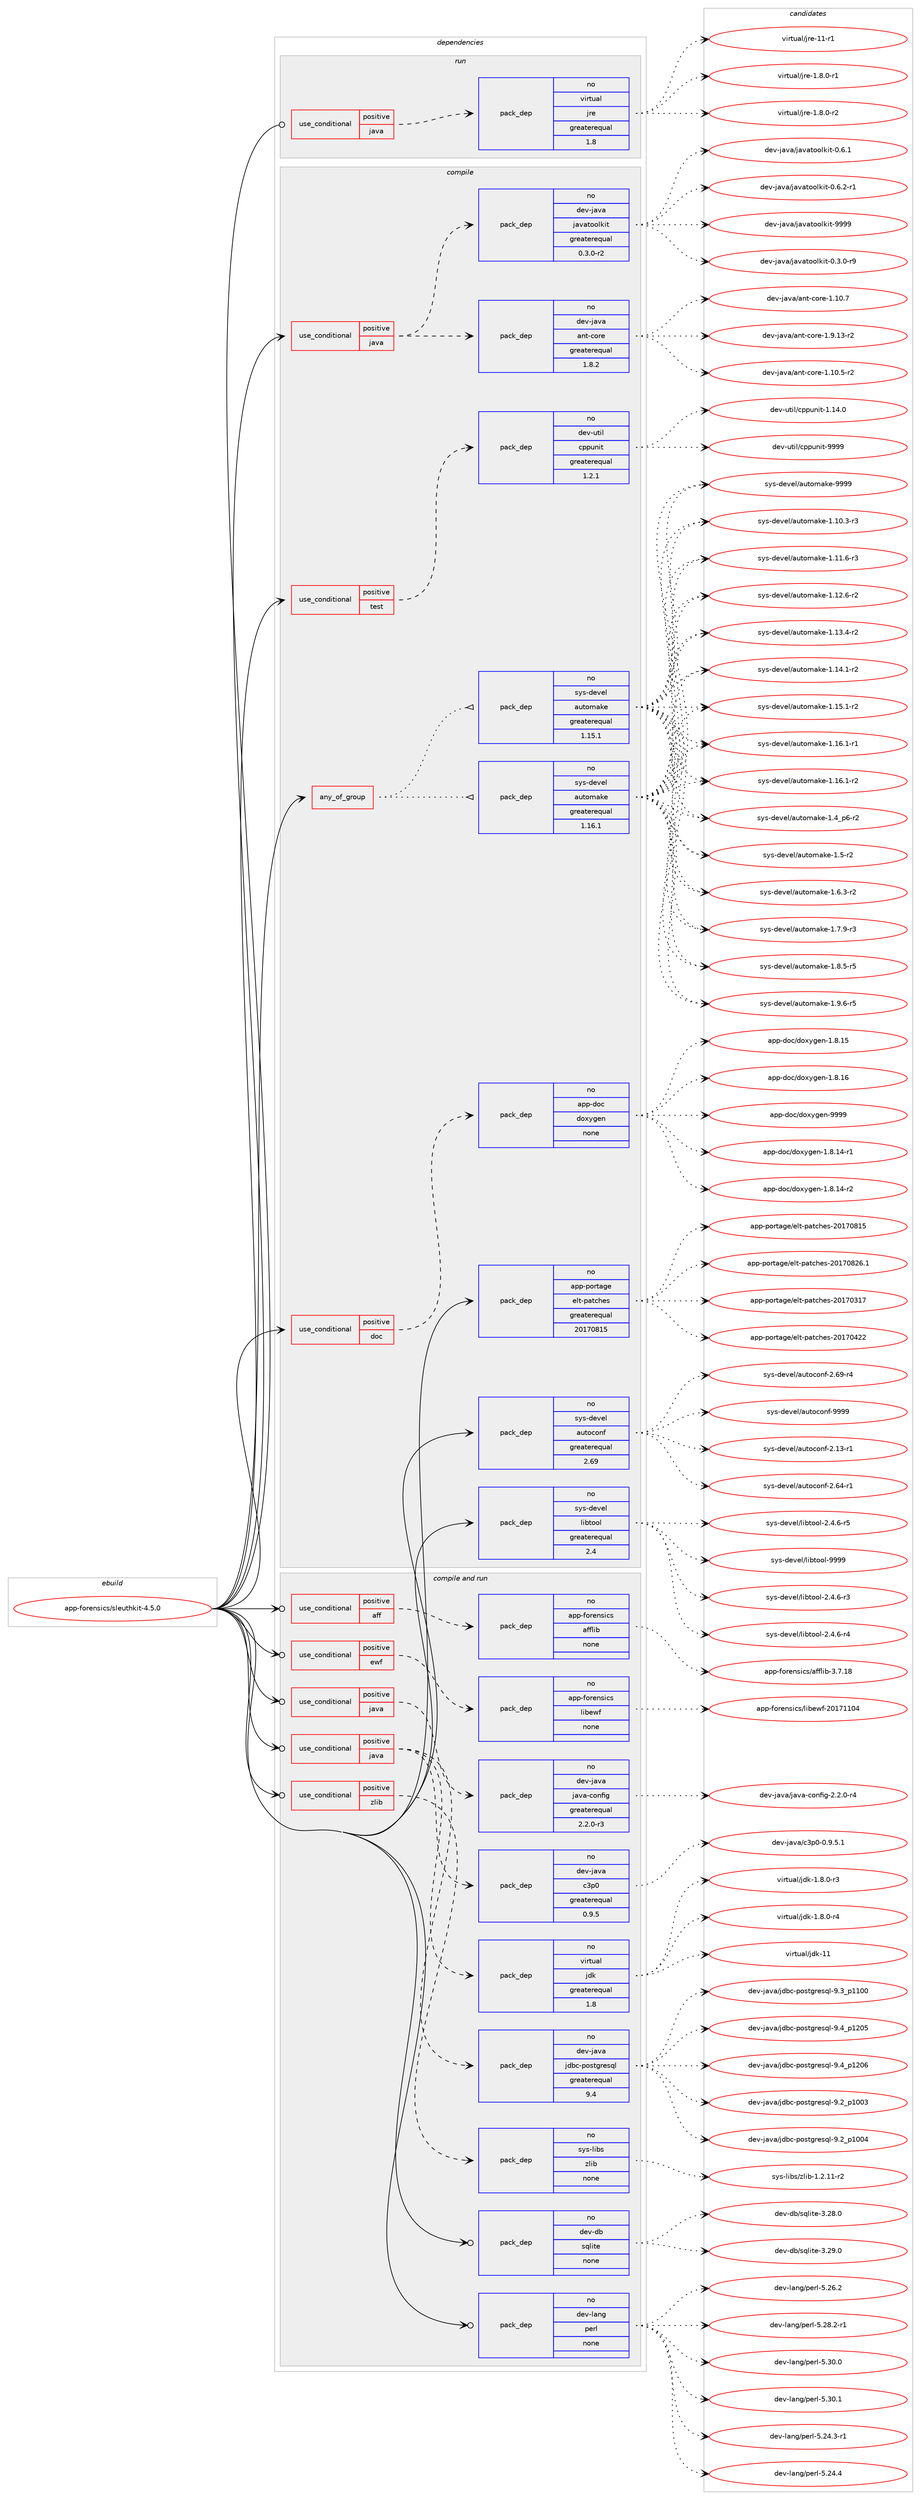 digraph prolog {

# *************
# Graph options
# *************

newrank=true;
concentrate=true;
compound=true;
graph [rankdir=LR,fontname=Helvetica,fontsize=10,ranksep=1.5];#, ranksep=2.5, nodesep=0.2];
edge  [arrowhead=vee];
node  [fontname=Helvetica,fontsize=10];

# **********
# The ebuild
# **********

subgraph cluster_leftcol {
color=gray;
rank=same;
label=<<i>ebuild</i>>;
id [label="app-forensics/sleuthkit-4.5.0", color=red, width=4, href="../app-forensics/sleuthkit-4.5.0.svg"];
}

# ****************
# The dependencies
# ****************

subgraph cluster_midcol {
color=gray;
label=<<i>dependencies</i>>;
subgraph cluster_compile {
fillcolor="#eeeeee";
style=filled;
label=<<i>compile</i>>;
subgraph any8576 {
dependency493884 [label=<<TABLE BORDER="0" CELLBORDER="1" CELLSPACING="0" CELLPADDING="4"><TR><TD CELLPADDING="10">any_of_group</TD></TR></TABLE>>, shape=none, color=red];subgraph pack366889 {
dependency493885 [label=<<TABLE BORDER="0" CELLBORDER="1" CELLSPACING="0" CELLPADDING="4" WIDTH="220"><TR><TD ROWSPAN="6" CELLPADDING="30">pack_dep</TD></TR><TR><TD WIDTH="110">no</TD></TR><TR><TD>sys-devel</TD></TR><TR><TD>automake</TD></TR><TR><TD>greaterequal</TD></TR><TR><TD>1.16.1</TD></TR></TABLE>>, shape=none, color=blue];
}
dependency493884:e -> dependency493885:w [weight=20,style="dotted",arrowhead="oinv"];
subgraph pack366890 {
dependency493886 [label=<<TABLE BORDER="0" CELLBORDER="1" CELLSPACING="0" CELLPADDING="4" WIDTH="220"><TR><TD ROWSPAN="6" CELLPADDING="30">pack_dep</TD></TR><TR><TD WIDTH="110">no</TD></TR><TR><TD>sys-devel</TD></TR><TR><TD>automake</TD></TR><TR><TD>greaterequal</TD></TR><TR><TD>1.15.1</TD></TR></TABLE>>, shape=none, color=blue];
}
dependency493884:e -> dependency493886:w [weight=20,style="dotted",arrowhead="oinv"];
}
id:e -> dependency493884:w [weight=20,style="solid",arrowhead="vee"];
subgraph cond118107 {
dependency493887 [label=<<TABLE BORDER="0" CELLBORDER="1" CELLSPACING="0" CELLPADDING="4"><TR><TD ROWSPAN="3" CELLPADDING="10">use_conditional</TD></TR><TR><TD>positive</TD></TR><TR><TD>doc</TD></TR></TABLE>>, shape=none, color=red];
subgraph pack366891 {
dependency493888 [label=<<TABLE BORDER="0" CELLBORDER="1" CELLSPACING="0" CELLPADDING="4" WIDTH="220"><TR><TD ROWSPAN="6" CELLPADDING="30">pack_dep</TD></TR><TR><TD WIDTH="110">no</TD></TR><TR><TD>app-doc</TD></TR><TR><TD>doxygen</TD></TR><TR><TD>none</TD></TR><TR><TD></TD></TR></TABLE>>, shape=none, color=blue];
}
dependency493887:e -> dependency493888:w [weight=20,style="dashed",arrowhead="vee"];
}
id:e -> dependency493887:w [weight=20,style="solid",arrowhead="vee"];
subgraph cond118108 {
dependency493889 [label=<<TABLE BORDER="0" CELLBORDER="1" CELLSPACING="0" CELLPADDING="4"><TR><TD ROWSPAN="3" CELLPADDING="10">use_conditional</TD></TR><TR><TD>positive</TD></TR><TR><TD>java</TD></TR></TABLE>>, shape=none, color=red];
subgraph pack366892 {
dependency493890 [label=<<TABLE BORDER="0" CELLBORDER="1" CELLSPACING="0" CELLPADDING="4" WIDTH="220"><TR><TD ROWSPAN="6" CELLPADDING="30">pack_dep</TD></TR><TR><TD WIDTH="110">no</TD></TR><TR><TD>dev-java</TD></TR><TR><TD>ant-core</TD></TR><TR><TD>greaterequal</TD></TR><TR><TD>1.8.2</TD></TR></TABLE>>, shape=none, color=blue];
}
dependency493889:e -> dependency493890:w [weight=20,style="dashed",arrowhead="vee"];
subgraph pack366893 {
dependency493891 [label=<<TABLE BORDER="0" CELLBORDER="1" CELLSPACING="0" CELLPADDING="4" WIDTH="220"><TR><TD ROWSPAN="6" CELLPADDING="30">pack_dep</TD></TR><TR><TD WIDTH="110">no</TD></TR><TR><TD>dev-java</TD></TR><TR><TD>javatoolkit</TD></TR><TR><TD>greaterequal</TD></TR><TR><TD>0.3.0-r2</TD></TR></TABLE>>, shape=none, color=blue];
}
dependency493889:e -> dependency493891:w [weight=20,style="dashed",arrowhead="vee"];
}
id:e -> dependency493889:w [weight=20,style="solid",arrowhead="vee"];
subgraph cond118109 {
dependency493892 [label=<<TABLE BORDER="0" CELLBORDER="1" CELLSPACING="0" CELLPADDING="4"><TR><TD ROWSPAN="3" CELLPADDING="10">use_conditional</TD></TR><TR><TD>positive</TD></TR><TR><TD>test</TD></TR></TABLE>>, shape=none, color=red];
subgraph pack366894 {
dependency493893 [label=<<TABLE BORDER="0" CELLBORDER="1" CELLSPACING="0" CELLPADDING="4" WIDTH="220"><TR><TD ROWSPAN="6" CELLPADDING="30">pack_dep</TD></TR><TR><TD WIDTH="110">no</TD></TR><TR><TD>dev-util</TD></TR><TR><TD>cppunit</TD></TR><TR><TD>greaterequal</TD></TR><TR><TD>1.2.1</TD></TR></TABLE>>, shape=none, color=blue];
}
dependency493892:e -> dependency493893:w [weight=20,style="dashed",arrowhead="vee"];
}
id:e -> dependency493892:w [weight=20,style="solid",arrowhead="vee"];
subgraph pack366895 {
dependency493894 [label=<<TABLE BORDER="0" CELLBORDER="1" CELLSPACING="0" CELLPADDING="4" WIDTH="220"><TR><TD ROWSPAN="6" CELLPADDING="30">pack_dep</TD></TR><TR><TD WIDTH="110">no</TD></TR><TR><TD>app-portage</TD></TR><TR><TD>elt-patches</TD></TR><TR><TD>greaterequal</TD></TR><TR><TD>20170815</TD></TR></TABLE>>, shape=none, color=blue];
}
id:e -> dependency493894:w [weight=20,style="solid",arrowhead="vee"];
subgraph pack366896 {
dependency493895 [label=<<TABLE BORDER="0" CELLBORDER="1" CELLSPACING="0" CELLPADDING="4" WIDTH="220"><TR><TD ROWSPAN="6" CELLPADDING="30">pack_dep</TD></TR><TR><TD WIDTH="110">no</TD></TR><TR><TD>sys-devel</TD></TR><TR><TD>autoconf</TD></TR><TR><TD>greaterequal</TD></TR><TR><TD>2.69</TD></TR></TABLE>>, shape=none, color=blue];
}
id:e -> dependency493895:w [weight=20,style="solid",arrowhead="vee"];
subgraph pack366897 {
dependency493896 [label=<<TABLE BORDER="0" CELLBORDER="1" CELLSPACING="0" CELLPADDING="4" WIDTH="220"><TR><TD ROWSPAN="6" CELLPADDING="30">pack_dep</TD></TR><TR><TD WIDTH="110">no</TD></TR><TR><TD>sys-devel</TD></TR><TR><TD>libtool</TD></TR><TR><TD>greaterequal</TD></TR><TR><TD>2.4</TD></TR></TABLE>>, shape=none, color=blue];
}
id:e -> dependency493896:w [weight=20,style="solid",arrowhead="vee"];
}
subgraph cluster_compileandrun {
fillcolor="#eeeeee";
style=filled;
label=<<i>compile and run</i>>;
subgraph cond118110 {
dependency493897 [label=<<TABLE BORDER="0" CELLBORDER="1" CELLSPACING="0" CELLPADDING="4"><TR><TD ROWSPAN="3" CELLPADDING="10">use_conditional</TD></TR><TR><TD>positive</TD></TR><TR><TD>aff</TD></TR></TABLE>>, shape=none, color=red];
subgraph pack366898 {
dependency493898 [label=<<TABLE BORDER="0" CELLBORDER="1" CELLSPACING="0" CELLPADDING="4" WIDTH="220"><TR><TD ROWSPAN="6" CELLPADDING="30">pack_dep</TD></TR><TR><TD WIDTH="110">no</TD></TR><TR><TD>app-forensics</TD></TR><TR><TD>afflib</TD></TR><TR><TD>none</TD></TR><TR><TD></TD></TR></TABLE>>, shape=none, color=blue];
}
dependency493897:e -> dependency493898:w [weight=20,style="dashed",arrowhead="vee"];
}
id:e -> dependency493897:w [weight=20,style="solid",arrowhead="odotvee"];
subgraph cond118111 {
dependency493899 [label=<<TABLE BORDER="0" CELLBORDER="1" CELLSPACING="0" CELLPADDING="4"><TR><TD ROWSPAN="3" CELLPADDING="10">use_conditional</TD></TR><TR><TD>positive</TD></TR><TR><TD>ewf</TD></TR></TABLE>>, shape=none, color=red];
subgraph pack366899 {
dependency493900 [label=<<TABLE BORDER="0" CELLBORDER="1" CELLSPACING="0" CELLPADDING="4" WIDTH="220"><TR><TD ROWSPAN="6" CELLPADDING="30">pack_dep</TD></TR><TR><TD WIDTH="110">no</TD></TR><TR><TD>app-forensics</TD></TR><TR><TD>libewf</TD></TR><TR><TD>none</TD></TR><TR><TD></TD></TR></TABLE>>, shape=none, color=blue];
}
dependency493899:e -> dependency493900:w [weight=20,style="dashed",arrowhead="vee"];
}
id:e -> dependency493899:w [weight=20,style="solid",arrowhead="odotvee"];
subgraph cond118112 {
dependency493901 [label=<<TABLE BORDER="0" CELLBORDER="1" CELLSPACING="0" CELLPADDING="4"><TR><TD ROWSPAN="3" CELLPADDING="10">use_conditional</TD></TR><TR><TD>positive</TD></TR><TR><TD>java</TD></TR></TABLE>>, shape=none, color=red];
subgraph pack366900 {
dependency493902 [label=<<TABLE BORDER="0" CELLBORDER="1" CELLSPACING="0" CELLPADDING="4" WIDTH="220"><TR><TD ROWSPAN="6" CELLPADDING="30">pack_dep</TD></TR><TR><TD WIDTH="110">no</TD></TR><TR><TD>dev-java</TD></TR><TR><TD>java-config</TD></TR><TR><TD>greaterequal</TD></TR><TR><TD>2.2.0-r3</TD></TR></TABLE>>, shape=none, color=blue];
}
dependency493901:e -> dependency493902:w [weight=20,style="dashed",arrowhead="vee"];
}
id:e -> dependency493901:w [weight=20,style="solid",arrowhead="odotvee"];
subgraph cond118113 {
dependency493903 [label=<<TABLE BORDER="0" CELLBORDER="1" CELLSPACING="0" CELLPADDING="4"><TR><TD ROWSPAN="3" CELLPADDING="10">use_conditional</TD></TR><TR><TD>positive</TD></TR><TR><TD>java</TD></TR></TABLE>>, shape=none, color=red];
subgraph pack366901 {
dependency493904 [label=<<TABLE BORDER="0" CELLBORDER="1" CELLSPACING="0" CELLPADDING="4" WIDTH="220"><TR><TD ROWSPAN="6" CELLPADDING="30">pack_dep</TD></TR><TR><TD WIDTH="110">no</TD></TR><TR><TD>virtual</TD></TR><TR><TD>jdk</TD></TR><TR><TD>greaterequal</TD></TR><TR><TD>1.8</TD></TR></TABLE>>, shape=none, color=blue];
}
dependency493903:e -> dependency493904:w [weight=20,style="dashed",arrowhead="vee"];
subgraph pack366902 {
dependency493905 [label=<<TABLE BORDER="0" CELLBORDER="1" CELLSPACING="0" CELLPADDING="4" WIDTH="220"><TR><TD ROWSPAN="6" CELLPADDING="30">pack_dep</TD></TR><TR><TD WIDTH="110">no</TD></TR><TR><TD>dev-java</TD></TR><TR><TD>c3p0</TD></TR><TR><TD>greaterequal</TD></TR><TR><TD>0.9.5</TD></TR></TABLE>>, shape=none, color=blue];
}
dependency493903:e -> dependency493905:w [weight=20,style="dashed",arrowhead="vee"];
subgraph pack366903 {
dependency493906 [label=<<TABLE BORDER="0" CELLBORDER="1" CELLSPACING="0" CELLPADDING="4" WIDTH="220"><TR><TD ROWSPAN="6" CELLPADDING="30">pack_dep</TD></TR><TR><TD WIDTH="110">no</TD></TR><TR><TD>dev-java</TD></TR><TR><TD>jdbc-postgresql</TD></TR><TR><TD>greaterequal</TD></TR><TR><TD>9.4</TD></TR></TABLE>>, shape=none, color=blue];
}
dependency493903:e -> dependency493906:w [weight=20,style="dashed",arrowhead="vee"];
}
id:e -> dependency493903:w [weight=20,style="solid",arrowhead="odotvee"];
subgraph cond118114 {
dependency493907 [label=<<TABLE BORDER="0" CELLBORDER="1" CELLSPACING="0" CELLPADDING="4"><TR><TD ROWSPAN="3" CELLPADDING="10">use_conditional</TD></TR><TR><TD>positive</TD></TR><TR><TD>zlib</TD></TR></TABLE>>, shape=none, color=red];
subgraph pack366904 {
dependency493908 [label=<<TABLE BORDER="0" CELLBORDER="1" CELLSPACING="0" CELLPADDING="4" WIDTH="220"><TR><TD ROWSPAN="6" CELLPADDING="30">pack_dep</TD></TR><TR><TD WIDTH="110">no</TD></TR><TR><TD>sys-libs</TD></TR><TR><TD>zlib</TD></TR><TR><TD>none</TD></TR><TR><TD></TD></TR></TABLE>>, shape=none, color=blue];
}
dependency493907:e -> dependency493908:w [weight=20,style="dashed",arrowhead="vee"];
}
id:e -> dependency493907:w [weight=20,style="solid",arrowhead="odotvee"];
subgraph pack366905 {
dependency493909 [label=<<TABLE BORDER="0" CELLBORDER="1" CELLSPACING="0" CELLPADDING="4" WIDTH="220"><TR><TD ROWSPAN="6" CELLPADDING="30">pack_dep</TD></TR><TR><TD WIDTH="110">no</TD></TR><TR><TD>dev-db</TD></TR><TR><TD>sqlite</TD></TR><TR><TD>none</TD></TR><TR><TD></TD></TR></TABLE>>, shape=none, color=blue];
}
id:e -> dependency493909:w [weight=20,style="solid",arrowhead="odotvee"];
subgraph pack366906 {
dependency493910 [label=<<TABLE BORDER="0" CELLBORDER="1" CELLSPACING="0" CELLPADDING="4" WIDTH="220"><TR><TD ROWSPAN="6" CELLPADDING="30">pack_dep</TD></TR><TR><TD WIDTH="110">no</TD></TR><TR><TD>dev-lang</TD></TR><TR><TD>perl</TD></TR><TR><TD>none</TD></TR><TR><TD></TD></TR></TABLE>>, shape=none, color=blue];
}
id:e -> dependency493910:w [weight=20,style="solid",arrowhead="odotvee"];
}
subgraph cluster_run {
fillcolor="#eeeeee";
style=filled;
label=<<i>run</i>>;
subgraph cond118115 {
dependency493911 [label=<<TABLE BORDER="0" CELLBORDER="1" CELLSPACING="0" CELLPADDING="4"><TR><TD ROWSPAN="3" CELLPADDING="10">use_conditional</TD></TR><TR><TD>positive</TD></TR><TR><TD>java</TD></TR></TABLE>>, shape=none, color=red];
subgraph pack366907 {
dependency493912 [label=<<TABLE BORDER="0" CELLBORDER="1" CELLSPACING="0" CELLPADDING="4" WIDTH="220"><TR><TD ROWSPAN="6" CELLPADDING="30">pack_dep</TD></TR><TR><TD WIDTH="110">no</TD></TR><TR><TD>virtual</TD></TR><TR><TD>jre</TD></TR><TR><TD>greaterequal</TD></TR><TR><TD>1.8</TD></TR></TABLE>>, shape=none, color=blue];
}
dependency493911:e -> dependency493912:w [weight=20,style="dashed",arrowhead="vee"];
}
id:e -> dependency493911:w [weight=20,style="solid",arrowhead="odot"];
}
}

# **************
# The candidates
# **************

subgraph cluster_choices {
rank=same;
color=gray;
label=<<i>candidates</i>>;

subgraph choice366889 {
color=black;
nodesep=1;
choice11512111545100101118101108479711711611110997107101454946494846514511451 [label="sys-devel/automake-1.10.3-r3", color=red, width=4,href="../sys-devel/automake-1.10.3-r3.svg"];
choice11512111545100101118101108479711711611110997107101454946494946544511451 [label="sys-devel/automake-1.11.6-r3", color=red, width=4,href="../sys-devel/automake-1.11.6-r3.svg"];
choice11512111545100101118101108479711711611110997107101454946495046544511450 [label="sys-devel/automake-1.12.6-r2", color=red, width=4,href="../sys-devel/automake-1.12.6-r2.svg"];
choice11512111545100101118101108479711711611110997107101454946495146524511450 [label="sys-devel/automake-1.13.4-r2", color=red, width=4,href="../sys-devel/automake-1.13.4-r2.svg"];
choice11512111545100101118101108479711711611110997107101454946495246494511450 [label="sys-devel/automake-1.14.1-r2", color=red, width=4,href="../sys-devel/automake-1.14.1-r2.svg"];
choice11512111545100101118101108479711711611110997107101454946495346494511450 [label="sys-devel/automake-1.15.1-r2", color=red, width=4,href="../sys-devel/automake-1.15.1-r2.svg"];
choice11512111545100101118101108479711711611110997107101454946495446494511449 [label="sys-devel/automake-1.16.1-r1", color=red, width=4,href="../sys-devel/automake-1.16.1-r1.svg"];
choice11512111545100101118101108479711711611110997107101454946495446494511450 [label="sys-devel/automake-1.16.1-r2", color=red, width=4,href="../sys-devel/automake-1.16.1-r2.svg"];
choice115121115451001011181011084797117116111109971071014549465295112544511450 [label="sys-devel/automake-1.4_p6-r2", color=red, width=4,href="../sys-devel/automake-1.4_p6-r2.svg"];
choice11512111545100101118101108479711711611110997107101454946534511450 [label="sys-devel/automake-1.5-r2", color=red, width=4,href="../sys-devel/automake-1.5-r2.svg"];
choice115121115451001011181011084797117116111109971071014549465446514511450 [label="sys-devel/automake-1.6.3-r2", color=red, width=4,href="../sys-devel/automake-1.6.3-r2.svg"];
choice115121115451001011181011084797117116111109971071014549465546574511451 [label="sys-devel/automake-1.7.9-r3", color=red, width=4,href="../sys-devel/automake-1.7.9-r3.svg"];
choice115121115451001011181011084797117116111109971071014549465646534511453 [label="sys-devel/automake-1.8.5-r5", color=red, width=4,href="../sys-devel/automake-1.8.5-r5.svg"];
choice115121115451001011181011084797117116111109971071014549465746544511453 [label="sys-devel/automake-1.9.6-r5", color=red, width=4,href="../sys-devel/automake-1.9.6-r5.svg"];
choice115121115451001011181011084797117116111109971071014557575757 [label="sys-devel/automake-9999", color=red, width=4,href="../sys-devel/automake-9999.svg"];
dependency493885:e -> choice11512111545100101118101108479711711611110997107101454946494846514511451:w [style=dotted,weight="100"];
dependency493885:e -> choice11512111545100101118101108479711711611110997107101454946494946544511451:w [style=dotted,weight="100"];
dependency493885:e -> choice11512111545100101118101108479711711611110997107101454946495046544511450:w [style=dotted,weight="100"];
dependency493885:e -> choice11512111545100101118101108479711711611110997107101454946495146524511450:w [style=dotted,weight="100"];
dependency493885:e -> choice11512111545100101118101108479711711611110997107101454946495246494511450:w [style=dotted,weight="100"];
dependency493885:e -> choice11512111545100101118101108479711711611110997107101454946495346494511450:w [style=dotted,weight="100"];
dependency493885:e -> choice11512111545100101118101108479711711611110997107101454946495446494511449:w [style=dotted,weight="100"];
dependency493885:e -> choice11512111545100101118101108479711711611110997107101454946495446494511450:w [style=dotted,weight="100"];
dependency493885:e -> choice115121115451001011181011084797117116111109971071014549465295112544511450:w [style=dotted,weight="100"];
dependency493885:e -> choice11512111545100101118101108479711711611110997107101454946534511450:w [style=dotted,weight="100"];
dependency493885:e -> choice115121115451001011181011084797117116111109971071014549465446514511450:w [style=dotted,weight="100"];
dependency493885:e -> choice115121115451001011181011084797117116111109971071014549465546574511451:w [style=dotted,weight="100"];
dependency493885:e -> choice115121115451001011181011084797117116111109971071014549465646534511453:w [style=dotted,weight="100"];
dependency493885:e -> choice115121115451001011181011084797117116111109971071014549465746544511453:w [style=dotted,weight="100"];
dependency493885:e -> choice115121115451001011181011084797117116111109971071014557575757:w [style=dotted,weight="100"];
}
subgraph choice366890 {
color=black;
nodesep=1;
choice11512111545100101118101108479711711611110997107101454946494846514511451 [label="sys-devel/automake-1.10.3-r3", color=red, width=4,href="../sys-devel/automake-1.10.3-r3.svg"];
choice11512111545100101118101108479711711611110997107101454946494946544511451 [label="sys-devel/automake-1.11.6-r3", color=red, width=4,href="../sys-devel/automake-1.11.6-r3.svg"];
choice11512111545100101118101108479711711611110997107101454946495046544511450 [label="sys-devel/automake-1.12.6-r2", color=red, width=4,href="../sys-devel/automake-1.12.6-r2.svg"];
choice11512111545100101118101108479711711611110997107101454946495146524511450 [label="sys-devel/automake-1.13.4-r2", color=red, width=4,href="../sys-devel/automake-1.13.4-r2.svg"];
choice11512111545100101118101108479711711611110997107101454946495246494511450 [label="sys-devel/automake-1.14.1-r2", color=red, width=4,href="../sys-devel/automake-1.14.1-r2.svg"];
choice11512111545100101118101108479711711611110997107101454946495346494511450 [label="sys-devel/automake-1.15.1-r2", color=red, width=4,href="../sys-devel/automake-1.15.1-r2.svg"];
choice11512111545100101118101108479711711611110997107101454946495446494511449 [label="sys-devel/automake-1.16.1-r1", color=red, width=4,href="../sys-devel/automake-1.16.1-r1.svg"];
choice11512111545100101118101108479711711611110997107101454946495446494511450 [label="sys-devel/automake-1.16.1-r2", color=red, width=4,href="../sys-devel/automake-1.16.1-r2.svg"];
choice115121115451001011181011084797117116111109971071014549465295112544511450 [label="sys-devel/automake-1.4_p6-r2", color=red, width=4,href="../sys-devel/automake-1.4_p6-r2.svg"];
choice11512111545100101118101108479711711611110997107101454946534511450 [label="sys-devel/automake-1.5-r2", color=red, width=4,href="../sys-devel/automake-1.5-r2.svg"];
choice115121115451001011181011084797117116111109971071014549465446514511450 [label="sys-devel/automake-1.6.3-r2", color=red, width=4,href="../sys-devel/automake-1.6.3-r2.svg"];
choice115121115451001011181011084797117116111109971071014549465546574511451 [label="sys-devel/automake-1.7.9-r3", color=red, width=4,href="../sys-devel/automake-1.7.9-r3.svg"];
choice115121115451001011181011084797117116111109971071014549465646534511453 [label="sys-devel/automake-1.8.5-r5", color=red, width=4,href="../sys-devel/automake-1.8.5-r5.svg"];
choice115121115451001011181011084797117116111109971071014549465746544511453 [label="sys-devel/automake-1.9.6-r5", color=red, width=4,href="../sys-devel/automake-1.9.6-r5.svg"];
choice115121115451001011181011084797117116111109971071014557575757 [label="sys-devel/automake-9999", color=red, width=4,href="../sys-devel/automake-9999.svg"];
dependency493886:e -> choice11512111545100101118101108479711711611110997107101454946494846514511451:w [style=dotted,weight="100"];
dependency493886:e -> choice11512111545100101118101108479711711611110997107101454946494946544511451:w [style=dotted,weight="100"];
dependency493886:e -> choice11512111545100101118101108479711711611110997107101454946495046544511450:w [style=dotted,weight="100"];
dependency493886:e -> choice11512111545100101118101108479711711611110997107101454946495146524511450:w [style=dotted,weight="100"];
dependency493886:e -> choice11512111545100101118101108479711711611110997107101454946495246494511450:w [style=dotted,weight="100"];
dependency493886:e -> choice11512111545100101118101108479711711611110997107101454946495346494511450:w [style=dotted,weight="100"];
dependency493886:e -> choice11512111545100101118101108479711711611110997107101454946495446494511449:w [style=dotted,weight="100"];
dependency493886:e -> choice11512111545100101118101108479711711611110997107101454946495446494511450:w [style=dotted,weight="100"];
dependency493886:e -> choice115121115451001011181011084797117116111109971071014549465295112544511450:w [style=dotted,weight="100"];
dependency493886:e -> choice11512111545100101118101108479711711611110997107101454946534511450:w [style=dotted,weight="100"];
dependency493886:e -> choice115121115451001011181011084797117116111109971071014549465446514511450:w [style=dotted,weight="100"];
dependency493886:e -> choice115121115451001011181011084797117116111109971071014549465546574511451:w [style=dotted,weight="100"];
dependency493886:e -> choice115121115451001011181011084797117116111109971071014549465646534511453:w [style=dotted,weight="100"];
dependency493886:e -> choice115121115451001011181011084797117116111109971071014549465746544511453:w [style=dotted,weight="100"];
dependency493886:e -> choice115121115451001011181011084797117116111109971071014557575757:w [style=dotted,weight="100"];
}
subgraph choice366891 {
color=black;
nodesep=1;
choice97112112451001119947100111120121103101110454946564649524511449 [label="app-doc/doxygen-1.8.14-r1", color=red, width=4,href="../app-doc/doxygen-1.8.14-r1.svg"];
choice97112112451001119947100111120121103101110454946564649524511450 [label="app-doc/doxygen-1.8.14-r2", color=red, width=4,href="../app-doc/doxygen-1.8.14-r2.svg"];
choice9711211245100111994710011112012110310111045494656464953 [label="app-doc/doxygen-1.8.15", color=red, width=4,href="../app-doc/doxygen-1.8.15.svg"];
choice9711211245100111994710011112012110310111045494656464954 [label="app-doc/doxygen-1.8.16", color=red, width=4,href="../app-doc/doxygen-1.8.16.svg"];
choice971121124510011199471001111201211031011104557575757 [label="app-doc/doxygen-9999", color=red, width=4,href="../app-doc/doxygen-9999.svg"];
dependency493888:e -> choice97112112451001119947100111120121103101110454946564649524511449:w [style=dotted,weight="100"];
dependency493888:e -> choice97112112451001119947100111120121103101110454946564649524511450:w [style=dotted,weight="100"];
dependency493888:e -> choice9711211245100111994710011112012110310111045494656464953:w [style=dotted,weight="100"];
dependency493888:e -> choice9711211245100111994710011112012110310111045494656464954:w [style=dotted,weight="100"];
dependency493888:e -> choice971121124510011199471001111201211031011104557575757:w [style=dotted,weight="100"];
}
subgraph choice366892 {
color=black;
nodesep=1;
choice10010111845106971189747971101164599111114101454946494846534511450 [label="dev-java/ant-core-1.10.5-r2", color=red, width=4,href="../dev-java/ant-core-1.10.5-r2.svg"];
choice1001011184510697118974797110116459911111410145494649484655 [label="dev-java/ant-core-1.10.7", color=red, width=4,href="../dev-java/ant-core-1.10.7.svg"];
choice10010111845106971189747971101164599111114101454946574649514511450 [label="dev-java/ant-core-1.9.13-r2", color=red, width=4,href="../dev-java/ant-core-1.9.13-r2.svg"];
dependency493890:e -> choice10010111845106971189747971101164599111114101454946494846534511450:w [style=dotted,weight="100"];
dependency493890:e -> choice1001011184510697118974797110116459911111410145494649484655:w [style=dotted,weight="100"];
dependency493890:e -> choice10010111845106971189747971101164599111114101454946574649514511450:w [style=dotted,weight="100"];
}
subgraph choice366893 {
color=black;
nodesep=1;
choice1001011184510697118974710697118971161111111081071051164548465146484511457 [label="dev-java/javatoolkit-0.3.0-r9", color=red, width=4,href="../dev-java/javatoolkit-0.3.0-r9.svg"];
choice100101118451069711897471069711897116111111108107105116454846544649 [label="dev-java/javatoolkit-0.6.1", color=red, width=4,href="../dev-java/javatoolkit-0.6.1.svg"];
choice1001011184510697118974710697118971161111111081071051164548465446504511449 [label="dev-java/javatoolkit-0.6.2-r1", color=red, width=4,href="../dev-java/javatoolkit-0.6.2-r1.svg"];
choice1001011184510697118974710697118971161111111081071051164557575757 [label="dev-java/javatoolkit-9999", color=red, width=4,href="../dev-java/javatoolkit-9999.svg"];
dependency493891:e -> choice1001011184510697118974710697118971161111111081071051164548465146484511457:w [style=dotted,weight="100"];
dependency493891:e -> choice100101118451069711897471069711897116111111108107105116454846544649:w [style=dotted,weight="100"];
dependency493891:e -> choice1001011184510697118974710697118971161111111081071051164548465446504511449:w [style=dotted,weight="100"];
dependency493891:e -> choice1001011184510697118974710697118971161111111081071051164557575757:w [style=dotted,weight="100"];
}
subgraph choice366894 {
color=black;
nodesep=1;
choice10010111845117116105108479911211211711010511645494649524648 [label="dev-util/cppunit-1.14.0", color=red, width=4,href="../dev-util/cppunit-1.14.0.svg"];
choice1001011184511711610510847991121121171101051164557575757 [label="dev-util/cppunit-9999", color=red, width=4,href="../dev-util/cppunit-9999.svg"];
dependency493893:e -> choice10010111845117116105108479911211211711010511645494649524648:w [style=dotted,weight="100"];
dependency493893:e -> choice1001011184511711610510847991121121171101051164557575757:w [style=dotted,weight="100"];
}
subgraph choice366895 {
color=black;
nodesep=1;
choice97112112451121111141169710310147101108116451129711699104101115455048495548514955 [label="app-portage/elt-patches-20170317", color=red, width=4,href="../app-portage/elt-patches-20170317.svg"];
choice97112112451121111141169710310147101108116451129711699104101115455048495548525050 [label="app-portage/elt-patches-20170422", color=red, width=4,href="../app-portage/elt-patches-20170422.svg"];
choice97112112451121111141169710310147101108116451129711699104101115455048495548564953 [label="app-portage/elt-patches-20170815", color=red, width=4,href="../app-portage/elt-patches-20170815.svg"];
choice971121124511211111411697103101471011081164511297116991041011154550484955485650544649 [label="app-portage/elt-patches-20170826.1", color=red, width=4,href="../app-portage/elt-patches-20170826.1.svg"];
dependency493894:e -> choice97112112451121111141169710310147101108116451129711699104101115455048495548514955:w [style=dotted,weight="100"];
dependency493894:e -> choice97112112451121111141169710310147101108116451129711699104101115455048495548525050:w [style=dotted,weight="100"];
dependency493894:e -> choice97112112451121111141169710310147101108116451129711699104101115455048495548564953:w [style=dotted,weight="100"];
dependency493894:e -> choice971121124511211111411697103101471011081164511297116991041011154550484955485650544649:w [style=dotted,weight="100"];
}
subgraph choice366896 {
color=black;
nodesep=1;
choice1151211154510010111810110847971171161119911111010245504649514511449 [label="sys-devel/autoconf-2.13-r1", color=red, width=4,href="../sys-devel/autoconf-2.13-r1.svg"];
choice1151211154510010111810110847971171161119911111010245504654524511449 [label="sys-devel/autoconf-2.64-r1", color=red, width=4,href="../sys-devel/autoconf-2.64-r1.svg"];
choice1151211154510010111810110847971171161119911111010245504654574511452 [label="sys-devel/autoconf-2.69-r4", color=red, width=4,href="../sys-devel/autoconf-2.69-r4.svg"];
choice115121115451001011181011084797117116111991111101024557575757 [label="sys-devel/autoconf-9999", color=red, width=4,href="../sys-devel/autoconf-9999.svg"];
dependency493895:e -> choice1151211154510010111810110847971171161119911111010245504649514511449:w [style=dotted,weight="100"];
dependency493895:e -> choice1151211154510010111810110847971171161119911111010245504654524511449:w [style=dotted,weight="100"];
dependency493895:e -> choice1151211154510010111810110847971171161119911111010245504654574511452:w [style=dotted,weight="100"];
dependency493895:e -> choice115121115451001011181011084797117116111991111101024557575757:w [style=dotted,weight="100"];
}
subgraph choice366897 {
color=black;
nodesep=1;
choice1151211154510010111810110847108105981161111111084550465246544511451 [label="sys-devel/libtool-2.4.6-r3", color=red, width=4,href="../sys-devel/libtool-2.4.6-r3.svg"];
choice1151211154510010111810110847108105981161111111084550465246544511452 [label="sys-devel/libtool-2.4.6-r4", color=red, width=4,href="../sys-devel/libtool-2.4.6-r4.svg"];
choice1151211154510010111810110847108105981161111111084550465246544511453 [label="sys-devel/libtool-2.4.6-r5", color=red, width=4,href="../sys-devel/libtool-2.4.6-r5.svg"];
choice1151211154510010111810110847108105981161111111084557575757 [label="sys-devel/libtool-9999", color=red, width=4,href="../sys-devel/libtool-9999.svg"];
dependency493896:e -> choice1151211154510010111810110847108105981161111111084550465246544511451:w [style=dotted,weight="100"];
dependency493896:e -> choice1151211154510010111810110847108105981161111111084550465246544511452:w [style=dotted,weight="100"];
dependency493896:e -> choice1151211154510010111810110847108105981161111111084550465246544511453:w [style=dotted,weight="100"];
dependency493896:e -> choice1151211154510010111810110847108105981161111111084557575757:w [style=dotted,weight="100"];
}
subgraph choice366898 {
color=black;
nodesep=1;
choice97112112451021111141011101151059911547971021021081059845514655464956 [label="app-forensics/afflib-3.7.18", color=red, width=4,href="../app-forensics/afflib-3.7.18.svg"];
dependency493898:e -> choice97112112451021111141011101151059911547971021021081059845514655464956:w [style=dotted,weight="100"];
}
subgraph choice366899 {
color=black;
nodesep=1;
choice9711211245102111114101110115105991154710810598101119102455048495549494852 [label="app-forensics/libewf-20171104", color=red, width=4,href="../app-forensics/libewf-20171104.svg"];
dependency493900:e -> choice9711211245102111114101110115105991154710810598101119102455048495549494852:w [style=dotted,weight="100"];
}
subgraph choice366900 {
color=black;
nodesep=1;
choice10010111845106971189747106971189745991111101021051034550465046484511452 [label="dev-java/java-config-2.2.0-r4", color=red, width=4,href="../dev-java/java-config-2.2.0-r4.svg"];
dependency493902:e -> choice10010111845106971189747106971189745991111101021051034550465046484511452:w [style=dotted,weight="100"];
}
subgraph choice366901 {
color=black;
nodesep=1;
choice11810511411611797108471061001074549465646484511451 [label="virtual/jdk-1.8.0-r3", color=red, width=4,href="../virtual/jdk-1.8.0-r3.svg"];
choice11810511411611797108471061001074549465646484511452 [label="virtual/jdk-1.8.0-r4", color=red, width=4,href="../virtual/jdk-1.8.0-r4.svg"];
choice1181051141161179710847106100107454949 [label="virtual/jdk-11", color=red, width=4,href="../virtual/jdk-11.svg"];
dependency493904:e -> choice11810511411611797108471061001074549465646484511451:w [style=dotted,weight="100"];
dependency493904:e -> choice11810511411611797108471061001074549465646484511452:w [style=dotted,weight="100"];
dependency493904:e -> choice1181051141161179710847106100107454949:w [style=dotted,weight="100"];
}
subgraph choice366902 {
color=black;
nodesep=1;
choice100101118451069711897479951112484548465746534649 [label="dev-java/c3p0-0.9.5.1", color=red, width=4,href="../dev-java/c3p0-0.9.5.1.svg"];
dependency493905:e -> choice100101118451069711897479951112484548465746534649:w [style=dotted,weight="100"];
}
subgraph choice366903 {
color=black;
nodesep=1;
choice10010111845106971189747106100989945112111115116103114101115113108455746509511249484851 [label="dev-java/jdbc-postgresql-9.2_p1003", color=red, width=4,href="../dev-java/jdbc-postgresql-9.2_p1003.svg"];
choice10010111845106971189747106100989945112111115116103114101115113108455746509511249484852 [label="dev-java/jdbc-postgresql-9.2_p1004", color=red, width=4,href="../dev-java/jdbc-postgresql-9.2_p1004.svg"];
choice10010111845106971189747106100989945112111115116103114101115113108455746519511249494848 [label="dev-java/jdbc-postgresql-9.3_p1100", color=red, width=4,href="../dev-java/jdbc-postgresql-9.3_p1100.svg"];
choice10010111845106971189747106100989945112111115116103114101115113108455746529511249504853 [label="dev-java/jdbc-postgresql-9.4_p1205", color=red, width=4,href="../dev-java/jdbc-postgresql-9.4_p1205.svg"];
choice10010111845106971189747106100989945112111115116103114101115113108455746529511249504854 [label="dev-java/jdbc-postgresql-9.4_p1206", color=red, width=4,href="../dev-java/jdbc-postgresql-9.4_p1206.svg"];
dependency493906:e -> choice10010111845106971189747106100989945112111115116103114101115113108455746509511249484851:w [style=dotted,weight="100"];
dependency493906:e -> choice10010111845106971189747106100989945112111115116103114101115113108455746509511249484852:w [style=dotted,weight="100"];
dependency493906:e -> choice10010111845106971189747106100989945112111115116103114101115113108455746519511249494848:w [style=dotted,weight="100"];
dependency493906:e -> choice10010111845106971189747106100989945112111115116103114101115113108455746529511249504853:w [style=dotted,weight="100"];
dependency493906:e -> choice10010111845106971189747106100989945112111115116103114101115113108455746529511249504854:w [style=dotted,weight="100"];
}
subgraph choice366904 {
color=black;
nodesep=1;
choice11512111545108105981154712210810598454946504649494511450 [label="sys-libs/zlib-1.2.11-r2", color=red, width=4,href="../sys-libs/zlib-1.2.11-r2.svg"];
dependency493908:e -> choice11512111545108105981154712210810598454946504649494511450:w [style=dotted,weight="100"];
}
subgraph choice366905 {
color=black;
nodesep=1;
choice10010111845100984711511310810511610145514650564648 [label="dev-db/sqlite-3.28.0", color=red, width=4,href="../dev-db/sqlite-3.28.0.svg"];
choice10010111845100984711511310810511610145514650574648 [label="dev-db/sqlite-3.29.0", color=red, width=4,href="../dev-db/sqlite-3.29.0.svg"];
dependency493909:e -> choice10010111845100984711511310810511610145514650564648:w [style=dotted,weight="100"];
dependency493909:e -> choice10010111845100984711511310810511610145514650574648:w [style=dotted,weight="100"];
}
subgraph choice366906 {
color=black;
nodesep=1;
choice100101118451089711010347112101114108455346505246514511449 [label="dev-lang/perl-5.24.3-r1", color=red, width=4,href="../dev-lang/perl-5.24.3-r1.svg"];
choice10010111845108971101034711210111410845534650524652 [label="dev-lang/perl-5.24.4", color=red, width=4,href="../dev-lang/perl-5.24.4.svg"];
choice10010111845108971101034711210111410845534650544650 [label="dev-lang/perl-5.26.2", color=red, width=4,href="../dev-lang/perl-5.26.2.svg"];
choice100101118451089711010347112101114108455346505646504511449 [label="dev-lang/perl-5.28.2-r1", color=red, width=4,href="../dev-lang/perl-5.28.2-r1.svg"];
choice10010111845108971101034711210111410845534651484648 [label="dev-lang/perl-5.30.0", color=red, width=4,href="../dev-lang/perl-5.30.0.svg"];
choice10010111845108971101034711210111410845534651484649 [label="dev-lang/perl-5.30.1", color=red, width=4,href="../dev-lang/perl-5.30.1.svg"];
dependency493910:e -> choice100101118451089711010347112101114108455346505246514511449:w [style=dotted,weight="100"];
dependency493910:e -> choice10010111845108971101034711210111410845534650524652:w [style=dotted,weight="100"];
dependency493910:e -> choice10010111845108971101034711210111410845534650544650:w [style=dotted,weight="100"];
dependency493910:e -> choice100101118451089711010347112101114108455346505646504511449:w [style=dotted,weight="100"];
dependency493910:e -> choice10010111845108971101034711210111410845534651484648:w [style=dotted,weight="100"];
dependency493910:e -> choice10010111845108971101034711210111410845534651484649:w [style=dotted,weight="100"];
}
subgraph choice366907 {
color=black;
nodesep=1;
choice11810511411611797108471061141014549465646484511449 [label="virtual/jre-1.8.0-r1", color=red, width=4,href="../virtual/jre-1.8.0-r1.svg"];
choice11810511411611797108471061141014549465646484511450 [label="virtual/jre-1.8.0-r2", color=red, width=4,href="../virtual/jre-1.8.0-r2.svg"];
choice11810511411611797108471061141014549494511449 [label="virtual/jre-11-r1", color=red, width=4,href="../virtual/jre-11-r1.svg"];
dependency493912:e -> choice11810511411611797108471061141014549465646484511449:w [style=dotted,weight="100"];
dependency493912:e -> choice11810511411611797108471061141014549465646484511450:w [style=dotted,weight="100"];
dependency493912:e -> choice11810511411611797108471061141014549494511449:w [style=dotted,weight="100"];
}
}

}
